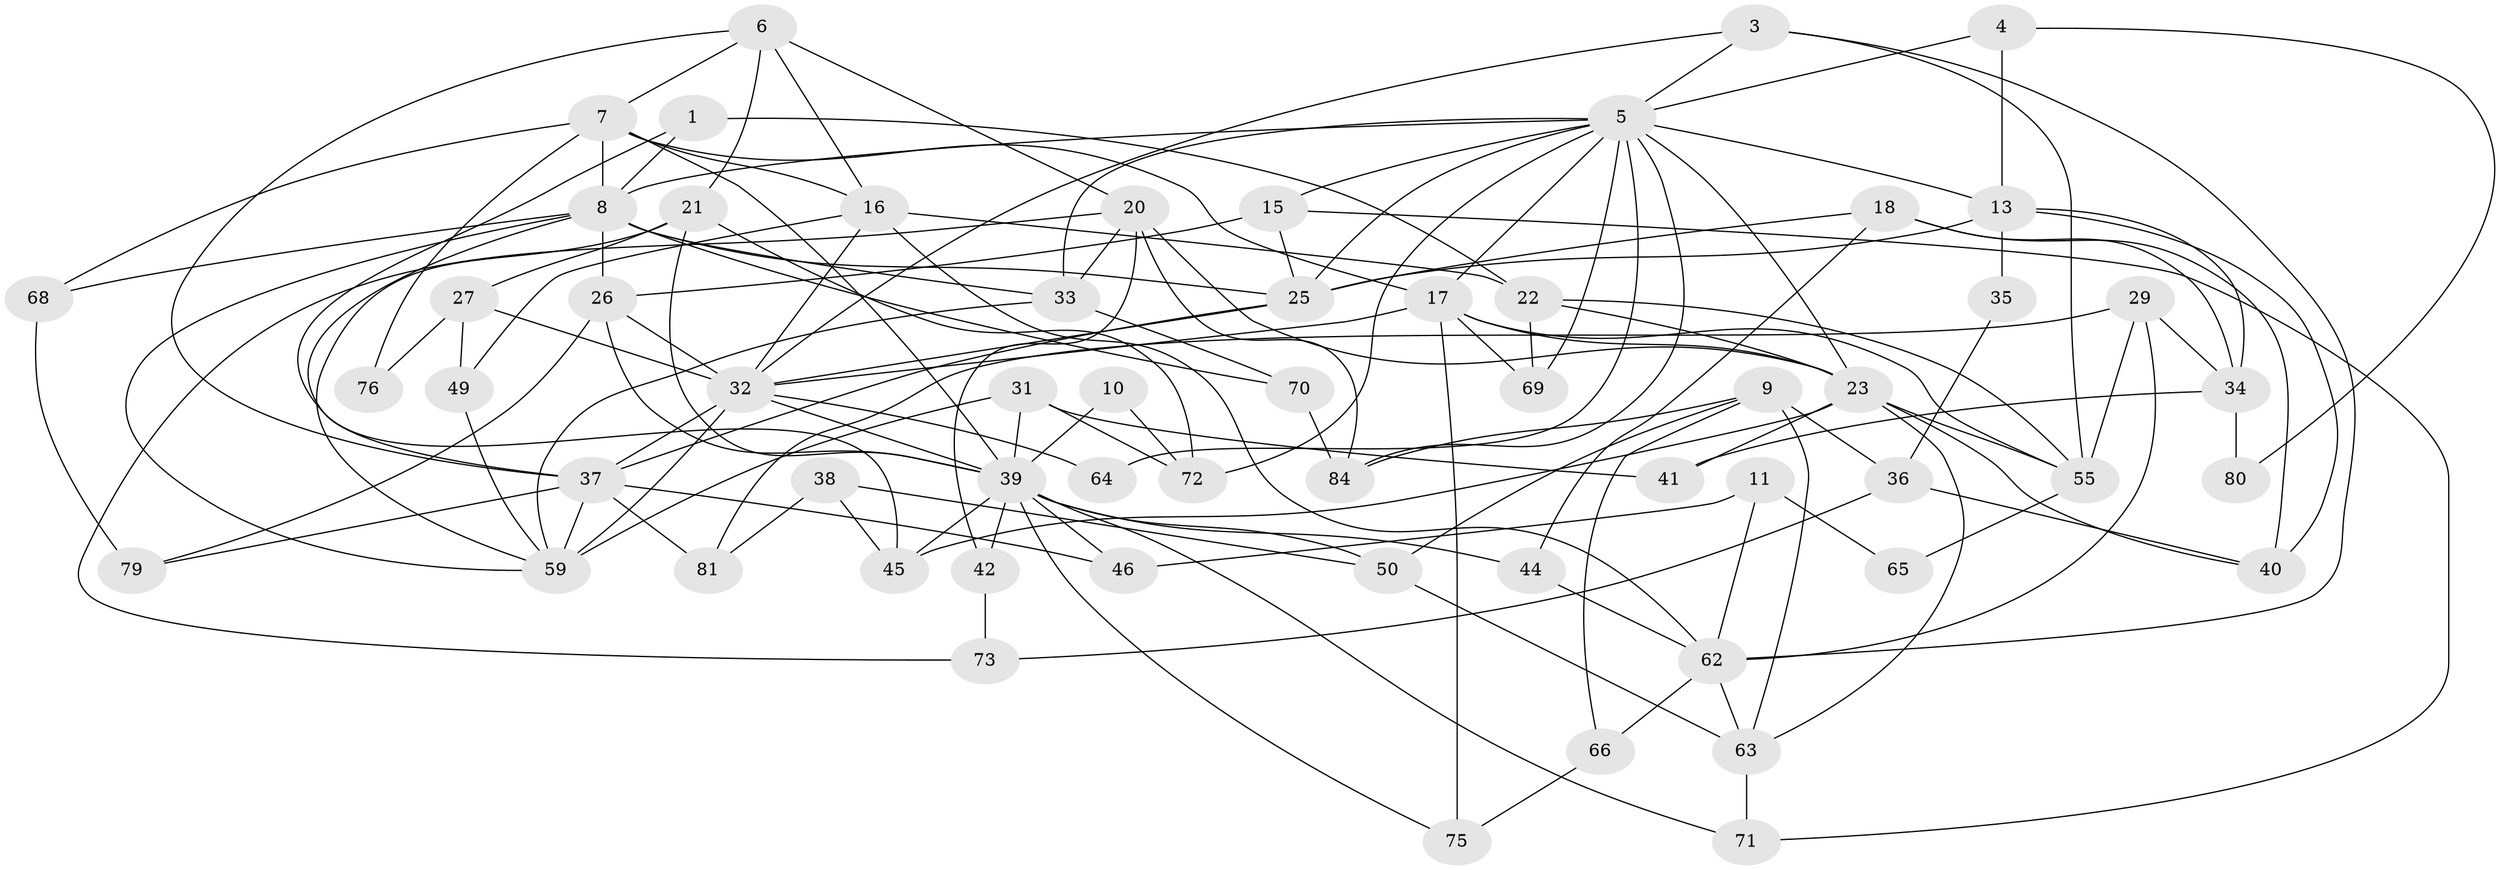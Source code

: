 // original degree distribution, {3: 0.29411764705882354, 2: 0.1411764705882353, 4: 0.21176470588235294, 5: 0.17647058823529413, 6: 0.1411764705882353, 7: 0.023529411764705882, 8: 0.011764705882352941}
// Generated by graph-tools (version 1.1) at 2025/18/03/04/25 18:18:56]
// undirected, 59 vertices, 138 edges
graph export_dot {
graph [start="1"]
  node [color=gray90,style=filled];
  1 [super="+2"];
  3;
  4;
  5 [super="+82+12"];
  6;
  7 [super="+43"];
  8 [super="+24+28+67"];
  9 [super="+58"];
  10;
  11;
  13 [super="+60"];
  15;
  16 [super="+19"];
  17 [super="+51"];
  18;
  20;
  21;
  22;
  23 [super="+48"];
  25 [super="+77+74"];
  26;
  27;
  29 [super="+30"];
  31;
  32 [super="+85+52"];
  33;
  34;
  35;
  36 [super="+53"];
  37 [super="+47+54"];
  38;
  39 [super="+61+57"];
  40;
  41;
  42;
  44;
  45;
  46;
  49;
  50;
  55 [super="+56"];
  59;
  62;
  63;
  64;
  65;
  66;
  68;
  69;
  70;
  71;
  72;
  73;
  75;
  76;
  79;
  80;
  81;
  84;
  1 -- 22;
  1 -- 8;
  1 -- 45;
  3 -- 32;
  3 -- 62;
  3 -- 5;
  3 -- 55;
  4 -- 80;
  4 -- 13;
  4 -- 5;
  5 -- 64;
  5 -- 69;
  5 -- 72;
  5 -- 33;
  5 -- 84;
  5 -- 17;
  5 -- 23 [weight=2];
  5 -- 8;
  5 -- 13;
  5 -- 15;
  5 -- 25;
  6 -- 20;
  6 -- 21;
  6 -- 37;
  6 -- 7;
  6 -- 16;
  7 -- 16;
  7 -- 8;
  7 -- 17;
  7 -- 68;
  7 -- 76;
  7 -- 39;
  8 -- 68;
  8 -- 59;
  8 -- 26;
  8 -- 70;
  8 -- 33;
  8 -- 37;
  8 -- 25;
  9 -- 66;
  9 -- 63;
  9 -- 84;
  9 -- 36 [weight=2];
  9 -- 50;
  10 -- 72;
  10 -- 39;
  11 -- 46;
  11 -- 62;
  11 -- 65;
  13 -- 34;
  13 -- 35;
  13 -- 40;
  13 -- 25;
  15 -- 71;
  15 -- 26;
  15 -- 25;
  16 -- 62;
  16 -- 49;
  16 -- 32;
  16 -- 22;
  17 -- 32 [weight=2];
  17 -- 69;
  17 -- 75;
  17 -- 55;
  17 -- 23;
  18 -- 25;
  18 -- 44;
  18 -- 34;
  18 -- 40;
  20 -- 84;
  20 -- 33;
  20 -- 42;
  20 -- 73;
  20 -- 23;
  21 -- 39 [weight=2];
  21 -- 27;
  21 -- 59;
  21 -- 72;
  22 -- 23;
  22 -- 69;
  22 -- 55;
  23 -- 55;
  23 -- 41;
  23 -- 63;
  23 -- 40;
  23 -- 45;
  25 -- 32 [weight=2];
  25 -- 37;
  26 -- 79;
  26 -- 32;
  26 -- 39;
  27 -- 49;
  27 -- 76;
  27 -- 32;
  29 -- 62;
  29 -- 81;
  29 -- 34;
  29 -- 55;
  31 -- 72;
  31 -- 59;
  31 -- 39;
  31 -- 41;
  32 -- 64;
  32 -- 39;
  32 -- 59;
  32 -- 37;
  33 -- 59;
  33 -- 70;
  34 -- 41;
  34 -- 80;
  35 -- 36;
  36 -- 40;
  36 -- 73;
  37 -- 81;
  37 -- 59 [weight=2];
  37 -- 46;
  37 -- 79;
  38 -- 45;
  38 -- 50;
  38 -- 81;
  39 -- 44;
  39 -- 45;
  39 -- 50;
  39 -- 75;
  39 -- 42;
  39 -- 71;
  39 -- 46;
  42 -- 73;
  44 -- 62;
  49 -- 59;
  50 -- 63;
  55 -- 65;
  62 -- 63;
  62 -- 66;
  63 -- 71;
  66 -- 75;
  68 -- 79;
  70 -- 84;
}
